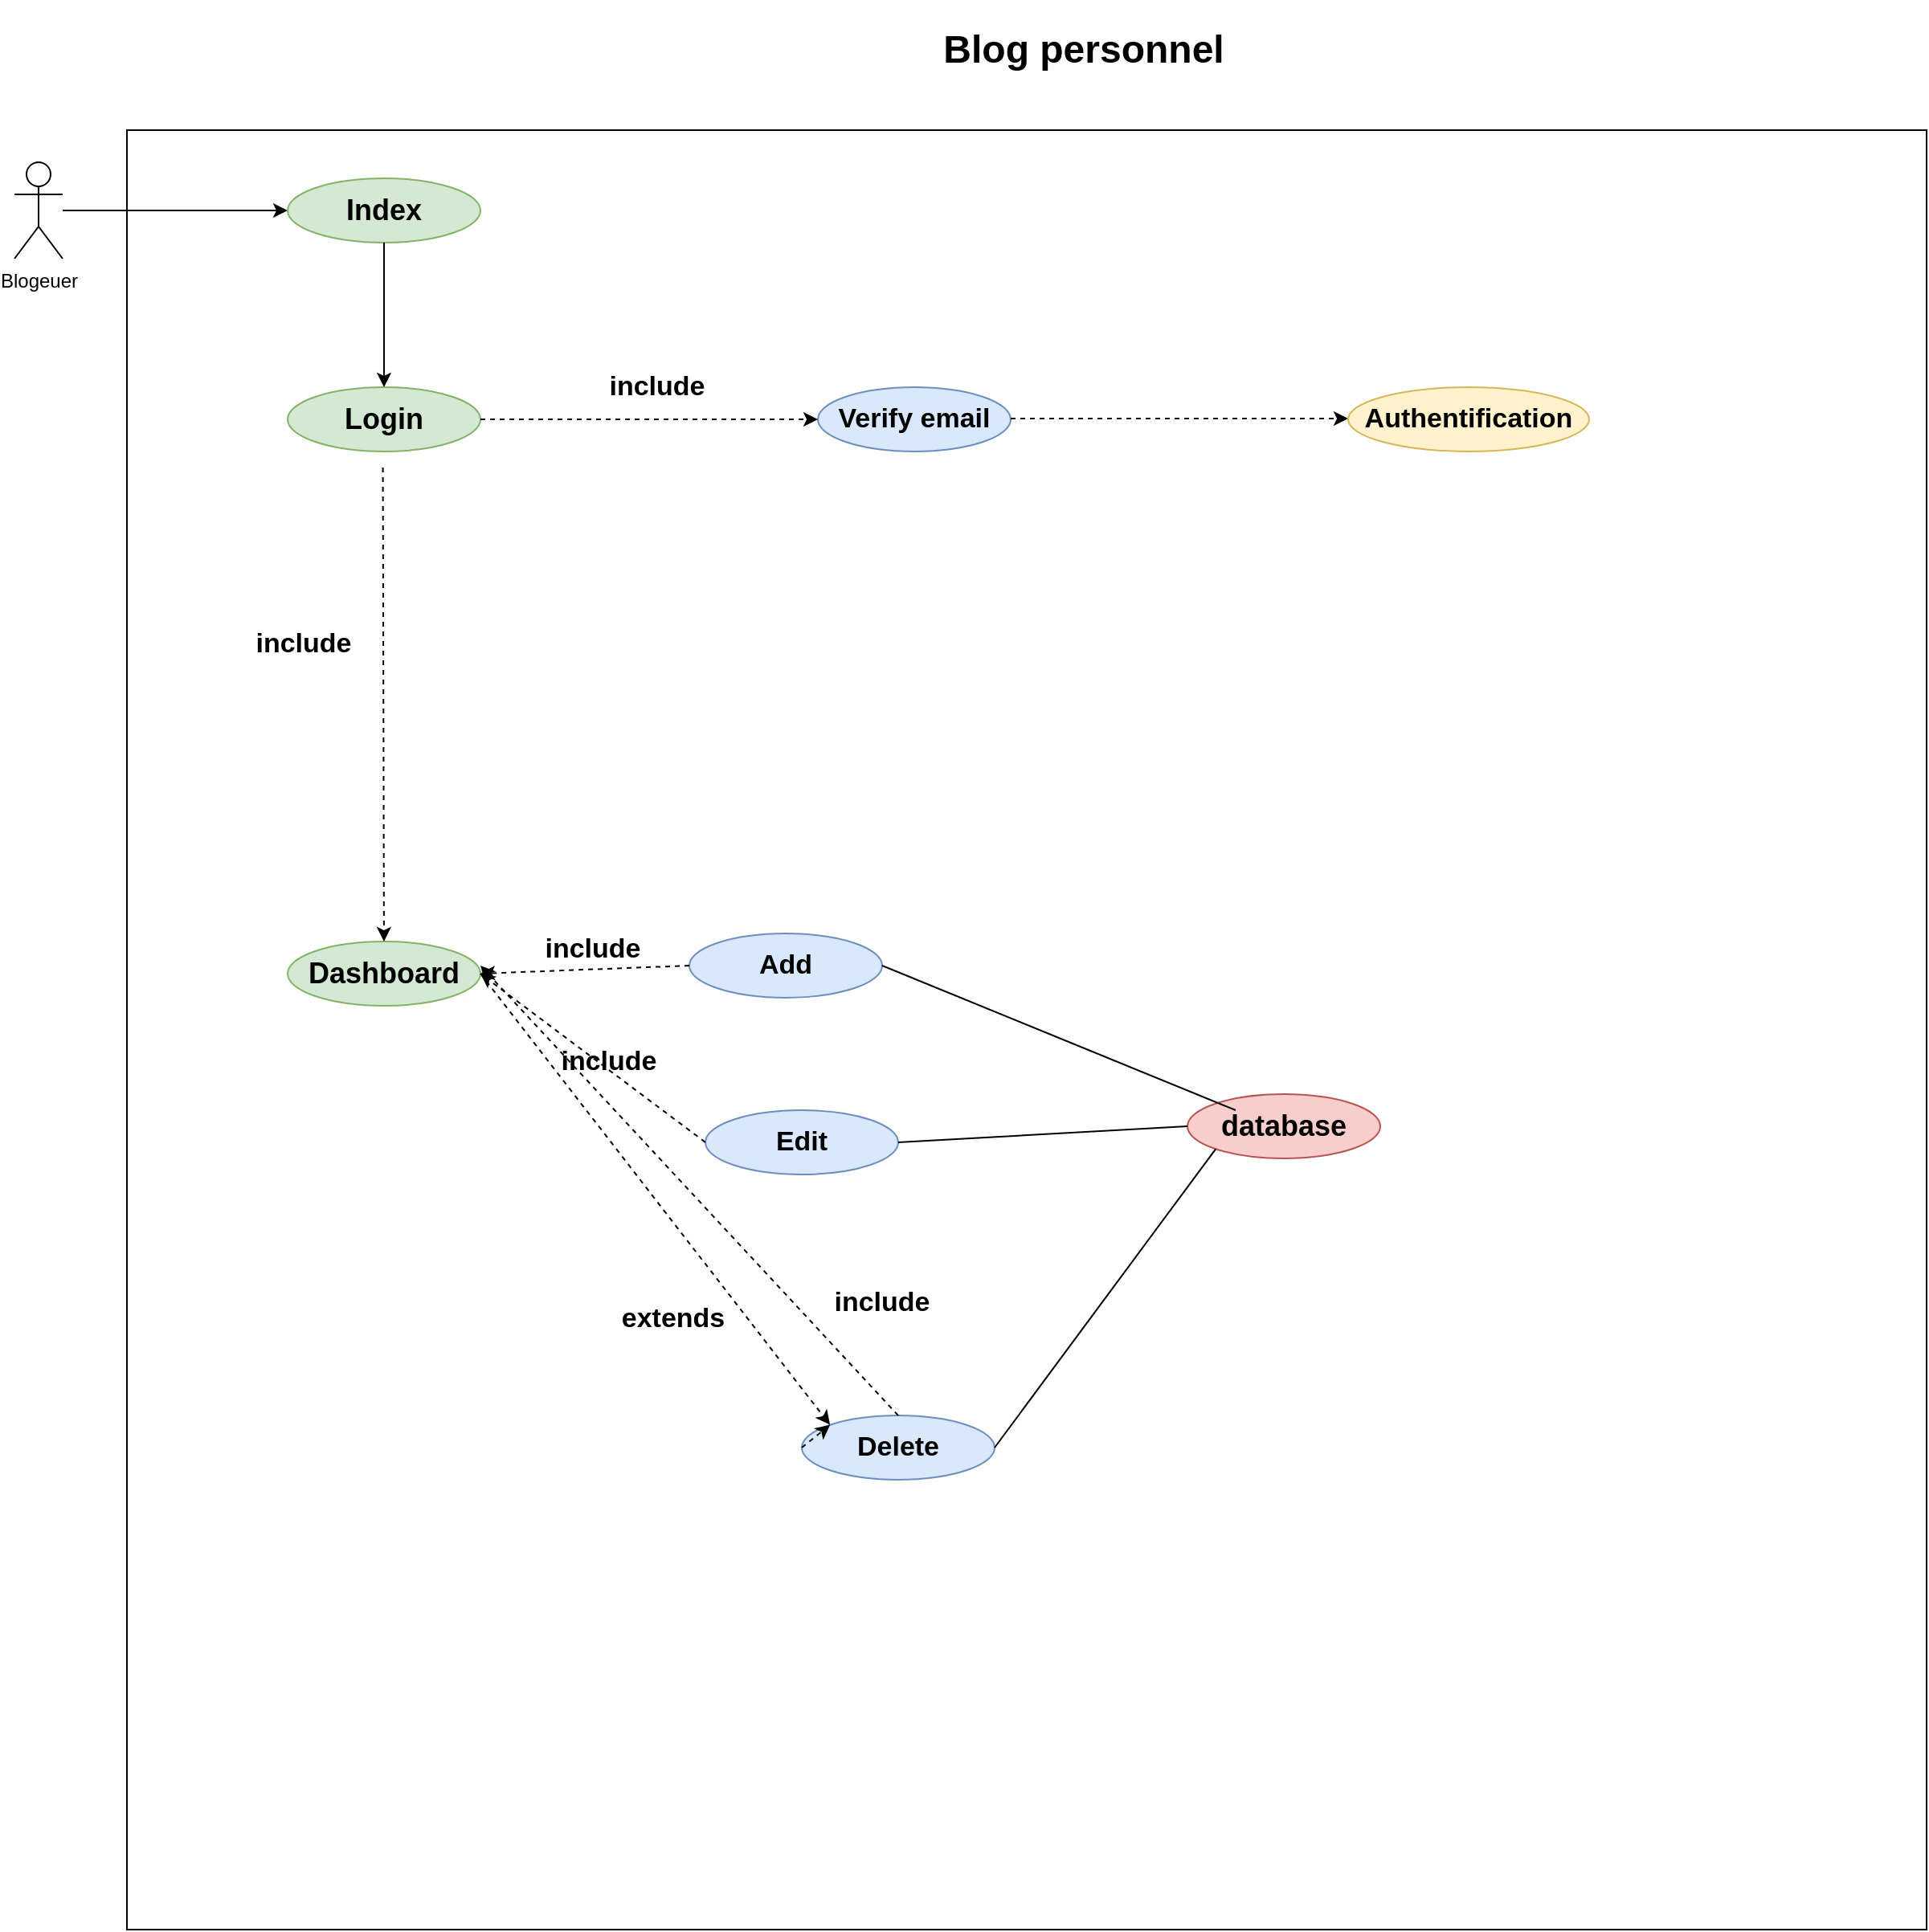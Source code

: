 <mxfile version="14.6.13" type="device"><diagram id="YKyQAaUAWWsXi1AniWw9" name="Page-1"><mxGraphModel dx="1851" dy="1761" grid="1" gridSize="10" guides="1" tooltips="1" connect="1" arrows="1" fold="1" page="1" pageScale="1" pageWidth="827" pageHeight="1169" math="0" shadow="0"><root><mxCell id="0"/><mxCell id="1" parent="0"/><mxCell id="1Jl0I0ORmCmaRXdkqcdG-1" value="" style="whiteSpace=wrap;html=1;aspect=fixed;" parent="1" vertex="1"><mxGeometry x="40" y="-290" width="1120" height="1120" as="geometry"/></mxCell><mxCell id="1Jl0I0ORmCmaRXdkqcdG-2" value="&lt;h1&gt;&lt;b&gt;Blog personnel&lt;/b&gt;&lt;/h1&gt;" style="text;html=1;align=center;verticalAlign=middle;resizable=0;points=[];autosize=1;" parent="1" vertex="1"><mxGeometry x="540" y="-365" width="190" height="50" as="geometry"/></mxCell><mxCell id="1Jl0I0ORmCmaRXdkqcdG-3" value="&lt;h2 style=&quot;line-height: 260%&quot;&gt;Login&lt;/h2&gt;" style="ellipse;whiteSpace=wrap;html=1;fillColor=#d5e8d4;strokeColor=#82b366;" parent="1" vertex="1"><mxGeometry x="140" y="-130" width="120" height="40" as="geometry"/></mxCell><mxCell id="1Jl0I0ORmCmaRXdkqcdG-4" value="&lt;h3&gt;&lt;font style=&quot;font-size: 17px&quot;&gt;Verify email&lt;/font&gt;&lt;/h3&gt;" style="ellipse;whiteSpace=wrap;html=1;fillColor=#dae8fc;strokeColor=#6c8ebf;" parent="1" vertex="1"><mxGeometry x="470" y="-130" width="120" height="40" as="geometry"/></mxCell><mxCell id="1Jl0I0ORmCmaRXdkqcdG-10" value="&lt;h3&gt;&lt;font style=&quot;font-size: 17px&quot;&gt;Add&lt;/font&gt;&lt;/h3&gt;" style="ellipse;whiteSpace=wrap;html=1;fillColor=#dae8fc;strokeColor=#6c8ebf;" parent="1" vertex="1"><mxGeometry x="390" y="210" width="120" height="40" as="geometry"/></mxCell><mxCell id="1Jl0I0ORmCmaRXdkqcdG-11" value="&lt;h3&gt;&lt;font style=&quot;font-size: 17px&quot;&gt;Edit&lt;/font&gt;&lt;/h3&gt;" style="ellipse;whiteSpace=wrap;html=1;fillColor=#dae8fc;strokeColor=#6c8ebf;" parent="1" vertex="1"><mxGeometry x="400" y="320" width="120" height="40" as="geometry"/></mxCell><mxCell id="1Jl0I0ORmCmaRXdkqcdG-12" value="&lt;h3&gt;&lt;font style=&quot;font-size: 17px&quot;&gt;Delete&lt;/font&gt;&lt;/h3&gt;" style="ellipse;whiteSpace=wrap;html=1;fillColor=#dae8fc;strokeColor=#6c8ebf;" parent="1" vertex="1"><mxGeometry x="460" y="510" width="120" height="40" as="geometry"/></mxCell><mxCell id="1Jl0I0ORmCmaRXdkqcdG-13" value="&lt;h2 style=&quot;line-height: 46.8px&quot;&gt;Dashboard&lt;/h2&gt;" style="ellipse;whiteSpace=wrap;html=1;fillColor=#d5e8d4;strokeColor=#82b366;" parent="1" vertex="1"><mxGeometry x="140" y="215" width="120" height="40" as="geometry"/></mxCell><mxCell id="1Jl0I0ORmCmaRXdkqcdG-14" value="&lt;h2&gt;database&lt;/h2&gt;" style="ellipse;whiteSpace=wrap;html=1;fillColor=#f8cecc;strokeColor=#b85450;" parent="1" vertex="1"><mxGeometry x="700" y="310" width="120" height="40" as="geometry"/></mxCell><mxCell id="1Jl0I0ORmCmaRXdkqcdG-19" value="Blogeuer" style="shape=umlActor;verticalLabelPosition=bottom;verticalAlign=top;html=1;outlineConnect=0;" parent="1" vertex="1"><mxGeometry x="-30" y="-270" width="30" height="60" as="geometry"/></mxCell><mxCell id="1Jl0I0ORmCmaRXdkqcdG-20" value="" style="endArrow=classic;html=1;entryX=0;entryY=0.5;entryDx=0;entryDy=0;" parent="1" source="1Jl0I0ORmCmaRXdkqcdG-19" target="1Jl0I0ORmCmaRXdkqcdG-21" edge="1"><mxGeometry width="50" height="50" relative="1" as="geometry"><mxPoint x="400" y="190" as="sourcePoint"/><mxPoint x="450" y="140" as="targetPoint"/></mxGeometry></mxCell><mxCell id="1Jl0I0ORmCmaRXdkqcdG-21" value="&lt;h2&gt;Index&lt;/h2&gt;" style="ellipse;whiteSpace=wrap;html=1;fillColor=#d5e8d4;strokeColor=#82b366;" parent="1" vertex="1"><mxGeometry x="140" y="-260" width="120" height="40" as="geometry"/></mxCell><mxCell id="1Jl0I0ORmCmaRXdkqcdG-23" value="" style="endArrow=classic;html=1;entryX=0.5;entryY=0;entryDx=0;entryDy=0;exitX=0.5;exitY=1;exitDx=0;exitDy=0;" parent="1" source="1Jl0I0ORmCmaRXdkqcdG-21" target="1Jl0I0ORmCmaRXdkqcdG-3" edge="1"><mxGeometry width="50" height="50" relative="1" as="geometry"><mxPoint x="400" y="50" as="sourcePoint"/><mxPoint x="450" as="targetPoint"/></mxGeometry></mxCell><mxCell id="1Jl0I0ORmCmaRXdkqcdG-24" value="" style="endArrow=classic;html=1;exitX=0.5;exitY=1;exitDx=0;exitDy=0;dashed=1;" parent="1" target="1Jl0I0ORmCmaRXdkqcdG-13" edge="1"><mxGeometry width="50" height="50" relative="1" as="geometry"><mxPoint x="199.29" y="-80.0" as="sourcePoint"/><mxPoint x="199.29" y="10.0" as="targetPoint"/></mxGeometry></mxCell><mxCell id="1Jl0I0ORmCmaRXdkqcdG-25" value="" style="endArrow=classic;html=1;entryX=0;entryY=0.5;entryDx=0;entryDy=0;exitX=1;exitY=0.5;exitDx=0;exitDy=0;dashed=1;" parent="1" source="1Jl0I0ORmCmaRXdkqcdG-3" target="1Jl0I0ORmCmaRXdkqcdG-4" edge="1"><mxGeometry width="50" height="50" relative="1" as="geometry"><mxPoint x="400" y="-10" as="sourcePoint"/><mxPoint x="450" y="-60" as="targetPoint"/></mxGeometry></mxCell><mxCell id="1Jl0I0ORmCmaRXdkqcdG-27" value="&lt;h4&gt;&lt;font style=&quot;font-size: 17px&quot;&gt;include&lt;/font&gt;&lt;/h4&gt;" style="text;html=1;strokeColor=none;fillColor=none;align=center;verticalAlign=middle;whiteSpace=wrap;rounded=0;" parent="1" vertex="1"><mxGeometry x="130" y="20" width="40" height="20" as="geometry"/></mxCell><mxCell id="1Jl0I0ORmCmaRXdkqcdG-28" value="&lt;h4&gt;&lt;font style=&quot;font-size: 17px&quot;&gt;include&lt;/font&gt;&lt;/h4&gt;" style="text;html=1;strokeColor=none;fillColor=none;align=center;verticalAlign=middle;whiteSpace=wrap;rounded=0;" parent="1" vertex="1"><mxGeometry x="350" y="-140" width="40" height="20" as="geometry"/></mxCell><mxCell id="1Jl0I0ORmCmaRXdkqcdG-32" value="" style="endArrow=classic;html=1;dashed=1;exitX=0;exitY=0.5;exitDx=0;exitDy=0;entryX=1;entryY=0.5;entryDx=0;entryDy=0;" parent="1" source="1Jl0I0ORmCmaRXdkqcdG-10" target="1Jl0I0ORmCmaRXdkqcdG-13" edge="1"><mxGeometry width="50" height="50" relative="1" as="geometry"><mxPoint x="340" y="140" as="sourcePoint"/><mxPoint x="270" y="240" as="targetPoint"/></mxGeometry></mxCell><mxCell id="1Jl0I0ORmCmaRXdkqcdG-33" value="" style="endArrow=classic;html=1;dashed=1;exitX=0;exitY=0.5;exitDx=0;exitDy=0;entryX=1;entryY=0.5;entryDx=0;entryDy=0;" parent="1" source="1Jl0I0ORmCmaRXdkqcdG-11" target="1Jl0I0ORmCmaRXdkqcdG-13" edge="1"><mxGeometry width="50" height="50" relative="1" as="geometry"><mxPoint x="340" y="240" as="sourcePoint"/><mxPoint x="270" y="245" as="targetPoint"/></mxGeometry></mxCell><mxCell id="1Jl0I0ORmCmaRXdkqcdG-34" value="" style="endArrow=classic;html=1;dashed=1;exitX=0.5;exitY=0;exitDx=0;exitDy=0;" parent="1" source="1Jl0I0ORmCmaRXdkqcdG-12" edge="1"><mxGeometry width="50" height="50" relative="1" as="geometry"><mxPoint x="550" y="550" as="sourcePoint"/><mxPoint x="260" y="230" as="targetPoint"/></mxGeometry></mxCell><mxCell id="1Jl0I0ORmCmaRXdkqcdG-35" value="" style="endArrow=classic;html=1;dashed=1;exitX=1;exitY=0.5;exitDx=0;exitDy=0;entryX=0;entryY=0;entryDx=0;entryDy=0;" parent="1" source="1Jl0I0ORmCmaRXdkqcdG-13" target="1Jl0I0ORmCmaRXdkqcdG-12" edge="1"><mxGeometry width="50" height="50" relative="1" as="geometry"><mxPoint x="340" y="440" as="sourcePoint"/><mxPoint x="330" y="430" as="targetPoint"/></mxGeometry></mxCell><mxCell id="1Jl0I0ORmCmaRXdkqcdG-38" value="&lt;h4&gt;&lt;font style=&quot;font-size: 17px&quot;&gt;include&lt;/font&gt;&lt;/h4&gt;" style="text;html=1;strokeColor=none;fillColor=none;align=center;verticalAlign=middle;whiteSpace=wrap;rounded=0;" parent="1" vertex="1"><mxGeometry x="310" y="210" width="40" height="20" as="geometry"/></mxCell><mxCell id="1Jl0I0ORmCmaRXdkqcdG-40" value="&lt;h4&gt;&lt;font style=&quot;font-size: 17px&quot;&gt;include&lt;/font&gt;&lt;/h4&gt;" style="text;html=1;strokeColor=none;fillColor=none;align=center;verticalAlign=middle;whiteSpace=wrap;rounded=0;" parent="1" vertex="1"><mxGeometry x="320" y="280" width="40" height="20" as="geometry"/></mxCell><mxCell id="1Jl0I0ORmCmaRXdkqcdG-41" value="&lt;h4&gt;&lt;font style=&quot;font-size: 17px&quot;&gt;include&lt;/font&gt;&lt;/h4&gt;" style="text;html=1;strokeColor=none;fillColor=none;align=center;verticalAlign=middle;whiteSpace=wrap;rounded=0;" parent="1" vertex="1"><mxGeometry x="490" y="430" width="40" height="20" as="geometry"/></mxCell><mxCell id="1Jl0I0ORmCmaRXdkqcdG-46" value="" style="endArrow=classic;html=1;dashed=1;exitX=0;exitY=0.5;exitDx=0;exitDy=0;entryX=0;entryY=0;entryDx=0;entryDy=0;" parent="1" source="1Jl0I0ORmCmaRXdkqcdG-12" target="1Jl0I0ORmCmaRXdkqcdG-12" edge="1"><mxGeometry width="50" height="50" relative="1" as="geometry"><mxPoint x="330" y="430" as="sourcePoint"/><mxPoint x="550" y="540" as="targetPoint"/></mxGeometry></mxCell><mxCell id="1Jl0I0ORmCmaRXdkqcdG-52" value="&lt;h4&gt;&lt;font style=&quot;font-size: 17px&quot;&gt;extends&lt;/font&gt;&lt;/h4&gt;" style="text;html=1;strokeColor=none;fillColor=none;align=center;verticalAlign=middle;whiteSpace=wrap;rounded=0;" parent="1" vertex="1"><mxGeometry x="360" y="440" width="40" height="20" as="geometry"/></mxCell><mxCell id="1Jl0I0ORmCmaRXdkqcdG-55" value="" style="endArrow=none;html=1;exitX=1;exitY=0.5;exitDx=0;exitDy=0;" parent="1" source="1Jl0I0ORmCmaRXdkqcdG-10" edge="1"><mxGeometry width="50" height="50" relative="1" as="geometry"><mxPoint x="460" y="140" as="sourcePoint"/><mxPoint x="730" y="320" as="targetPoint"/></mxGeometry></mxCell><mxCell id="1Jl0I0ORmCmaRXdkqcdG-56" value="" style="endArrow=none;html=1;entryX=0;entryY=0.5;entryDx=0;entryDy=0;exitX=1;exitY=0.5;exitDx=0;exitDy=0;" parent="1" source="1Jl0I0ORmCmaRXdkqcdG-11" target="1Jl0I0ORmCmaRXdkqcdG-14" edge="1"><mxGeometry width="50" height="50" relative="1" as="geometry"><mxPoint x="520.0" y="240" as="sourcePoint"/><mxPoint x="790" y="340" as="targetPoint"/></mxGeometry></mxCell><mxCell id="1Jl0I0ORmCmaRXdkqcdG-57" value="" style="endArrow=none;html=1;entryX=0;entryY=1;entryDx=0;entryDy=0;exitX=1;exitY=0.5;exitDx=0;exitDy=0;" parent="1" source="1Jl0I0ORmCmaRXdkqcdG-12" target="1Jl0I0ORmCmaRXdkqcdG-14" edge="1"><mxGeometry width="50" height="50" relative="1" as="geometry"><mxPoint x="530.0" y="350" as="sourcePoint"/><mxPoint x="800" y="350" as="targetPoint"/></mxGeometry></mxCell><mxCell id="1Jl0I0ORmCmaRXdkqcdG-59" style="edgeStyle=orthogonalEdgeStyle;rounded=0;orthogonalLoop=1;jettySize=auto;html=1;exitX=0.5;exitY=1;exitDx=0;exitDy=0;" parent="1" edge="1"><mxGeometry relative="1" as="geometry"><mxPoint x="220" y="550" as="sourcePoint"/><mxPoint x="220" y="550" as="targetPoint"/></mxGeometry></mxCell><mxCell id="wB-mvZbtJqPNZ2RJZlHp-1" value="" style="endArrow=classic;html=1;entryX=0;entryY=0.5;entryDx=0;entryDy=0;exitX=1;exitY=0.5;exitDx=0;exitDy=0;dashed=1;" parent="1" edge="1"><mxGeometry width="50" height="50" relative="1" as="geometry"><mxPoint x="590" y="-110.5" as="sourcePoint"/><mxPoint x="800" y="-110.5" as="targetPoint"/></mxGeometry></mxCell><mxCell id="wB-mvZbtJqPNZ2RJZlHp-2" value="&lt;h3&gt;&lt;font style=&quot;font-size: 17px&quot;&gt;Authentification&lt;/font&gt;&lt;/h3&gt;" style="ellipse;whiteSpace=wrap;html=1;fillColor=#fff2cc;strokeColor=#d6b656;" parent="1" vertex="1"><mxGeometry x="800" y="-130" width="150" height="40" as="geometry"/></mxCell></root></mxGraphModel></diagram></mxfile>